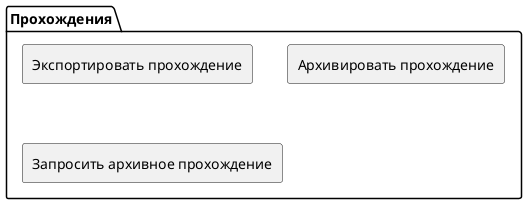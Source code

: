 @startuml
package "Прохождения" as Campaign {
    rectangle "Экспортировать прохождение"
    rectangle "Архивировать прохождение"
    rectangle "Запросить архивное прохождение"
}
@enduml
